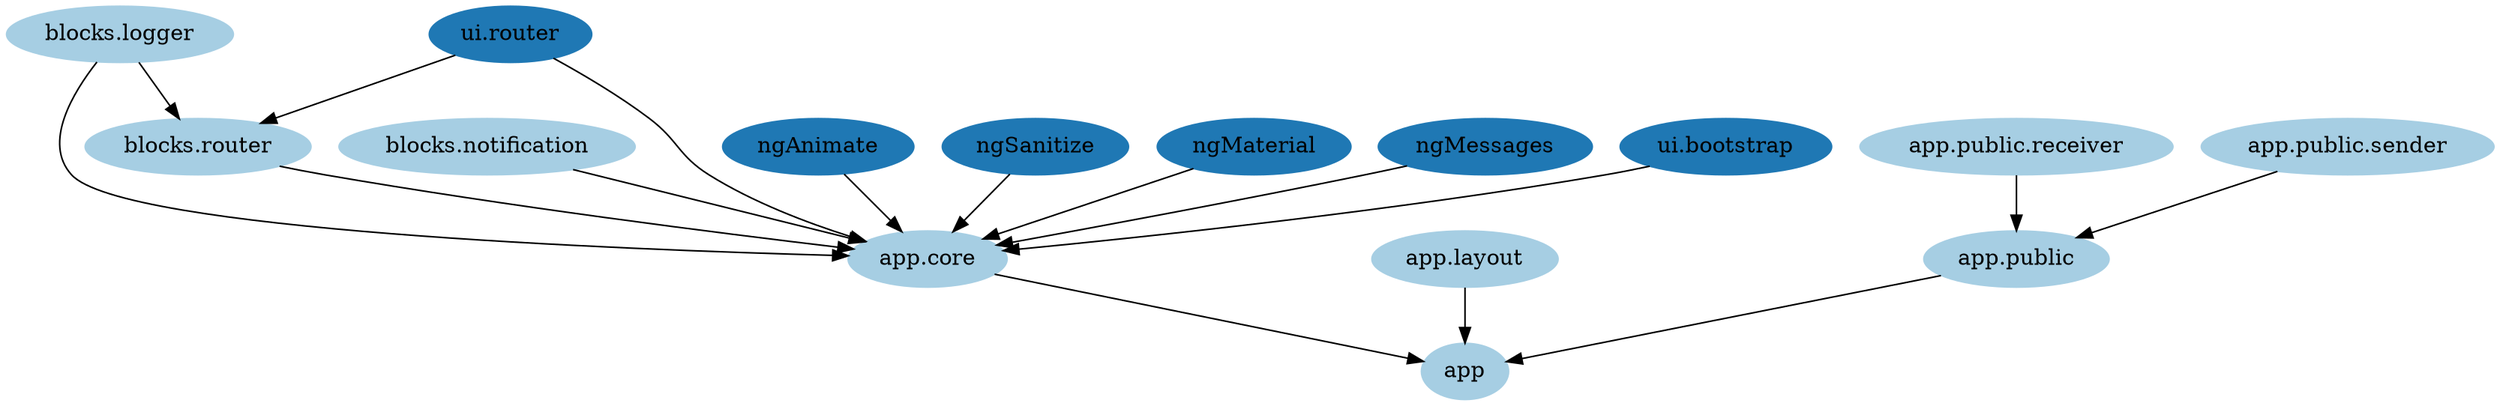 digraph dependencies {
  node[shape="ellipse",style="filled",colorscheme=paired12]

  
    "blocks.logger"[label="blocks.logger", color=1]
  
    "blocks.notification"[label="blocks.notification", color=1]
  
    "blocks.router"[label="blocks.router", color=1]
  
    "app.core"[label="app.core", color=1]
  
    "app.layout"[label="app.layout", color=1]
  
    "app"[label="app", color=1]
  
    "app.public"[label="app.public", color=1]
  
    "app.public.receiver"[label="app.public.receiver", color=1]
  
    "app.public.sender"[label="app.public.sender", color=1]
  

  node[shape="ellipse",style="filled",color=2]
  
    
  
    
  
    
      "ui.router" -> "blocks.router"
    
      "blocks.logger" -> "blocks.router"
    
  
    
      "ngAnimate" -> "app.core"
    
      "ngSanitize" -> "app.core"
    
      "ngMaterial" -> "app.core"
    
      "ngMessages" -> "app.core"
    
      "blocks.logger" -> "app.core"
    
      "blocks.router" -> "app.core"
    
      "blocks.notification" -> "app.core"
    
      "ui.bootstrap" -> "app.core"
    
      "ui.router" -> "app.core"
    
  
    
  
    
      "app.core" -> "app"
    
      "app.layout" -> "app"
    
      "app.public" -> "app"
    
  
    
      "app.public.receiver" -> "app.public"
    
      "app.public.sender" -> "app.public"
    
  
    
  
    
  
}
